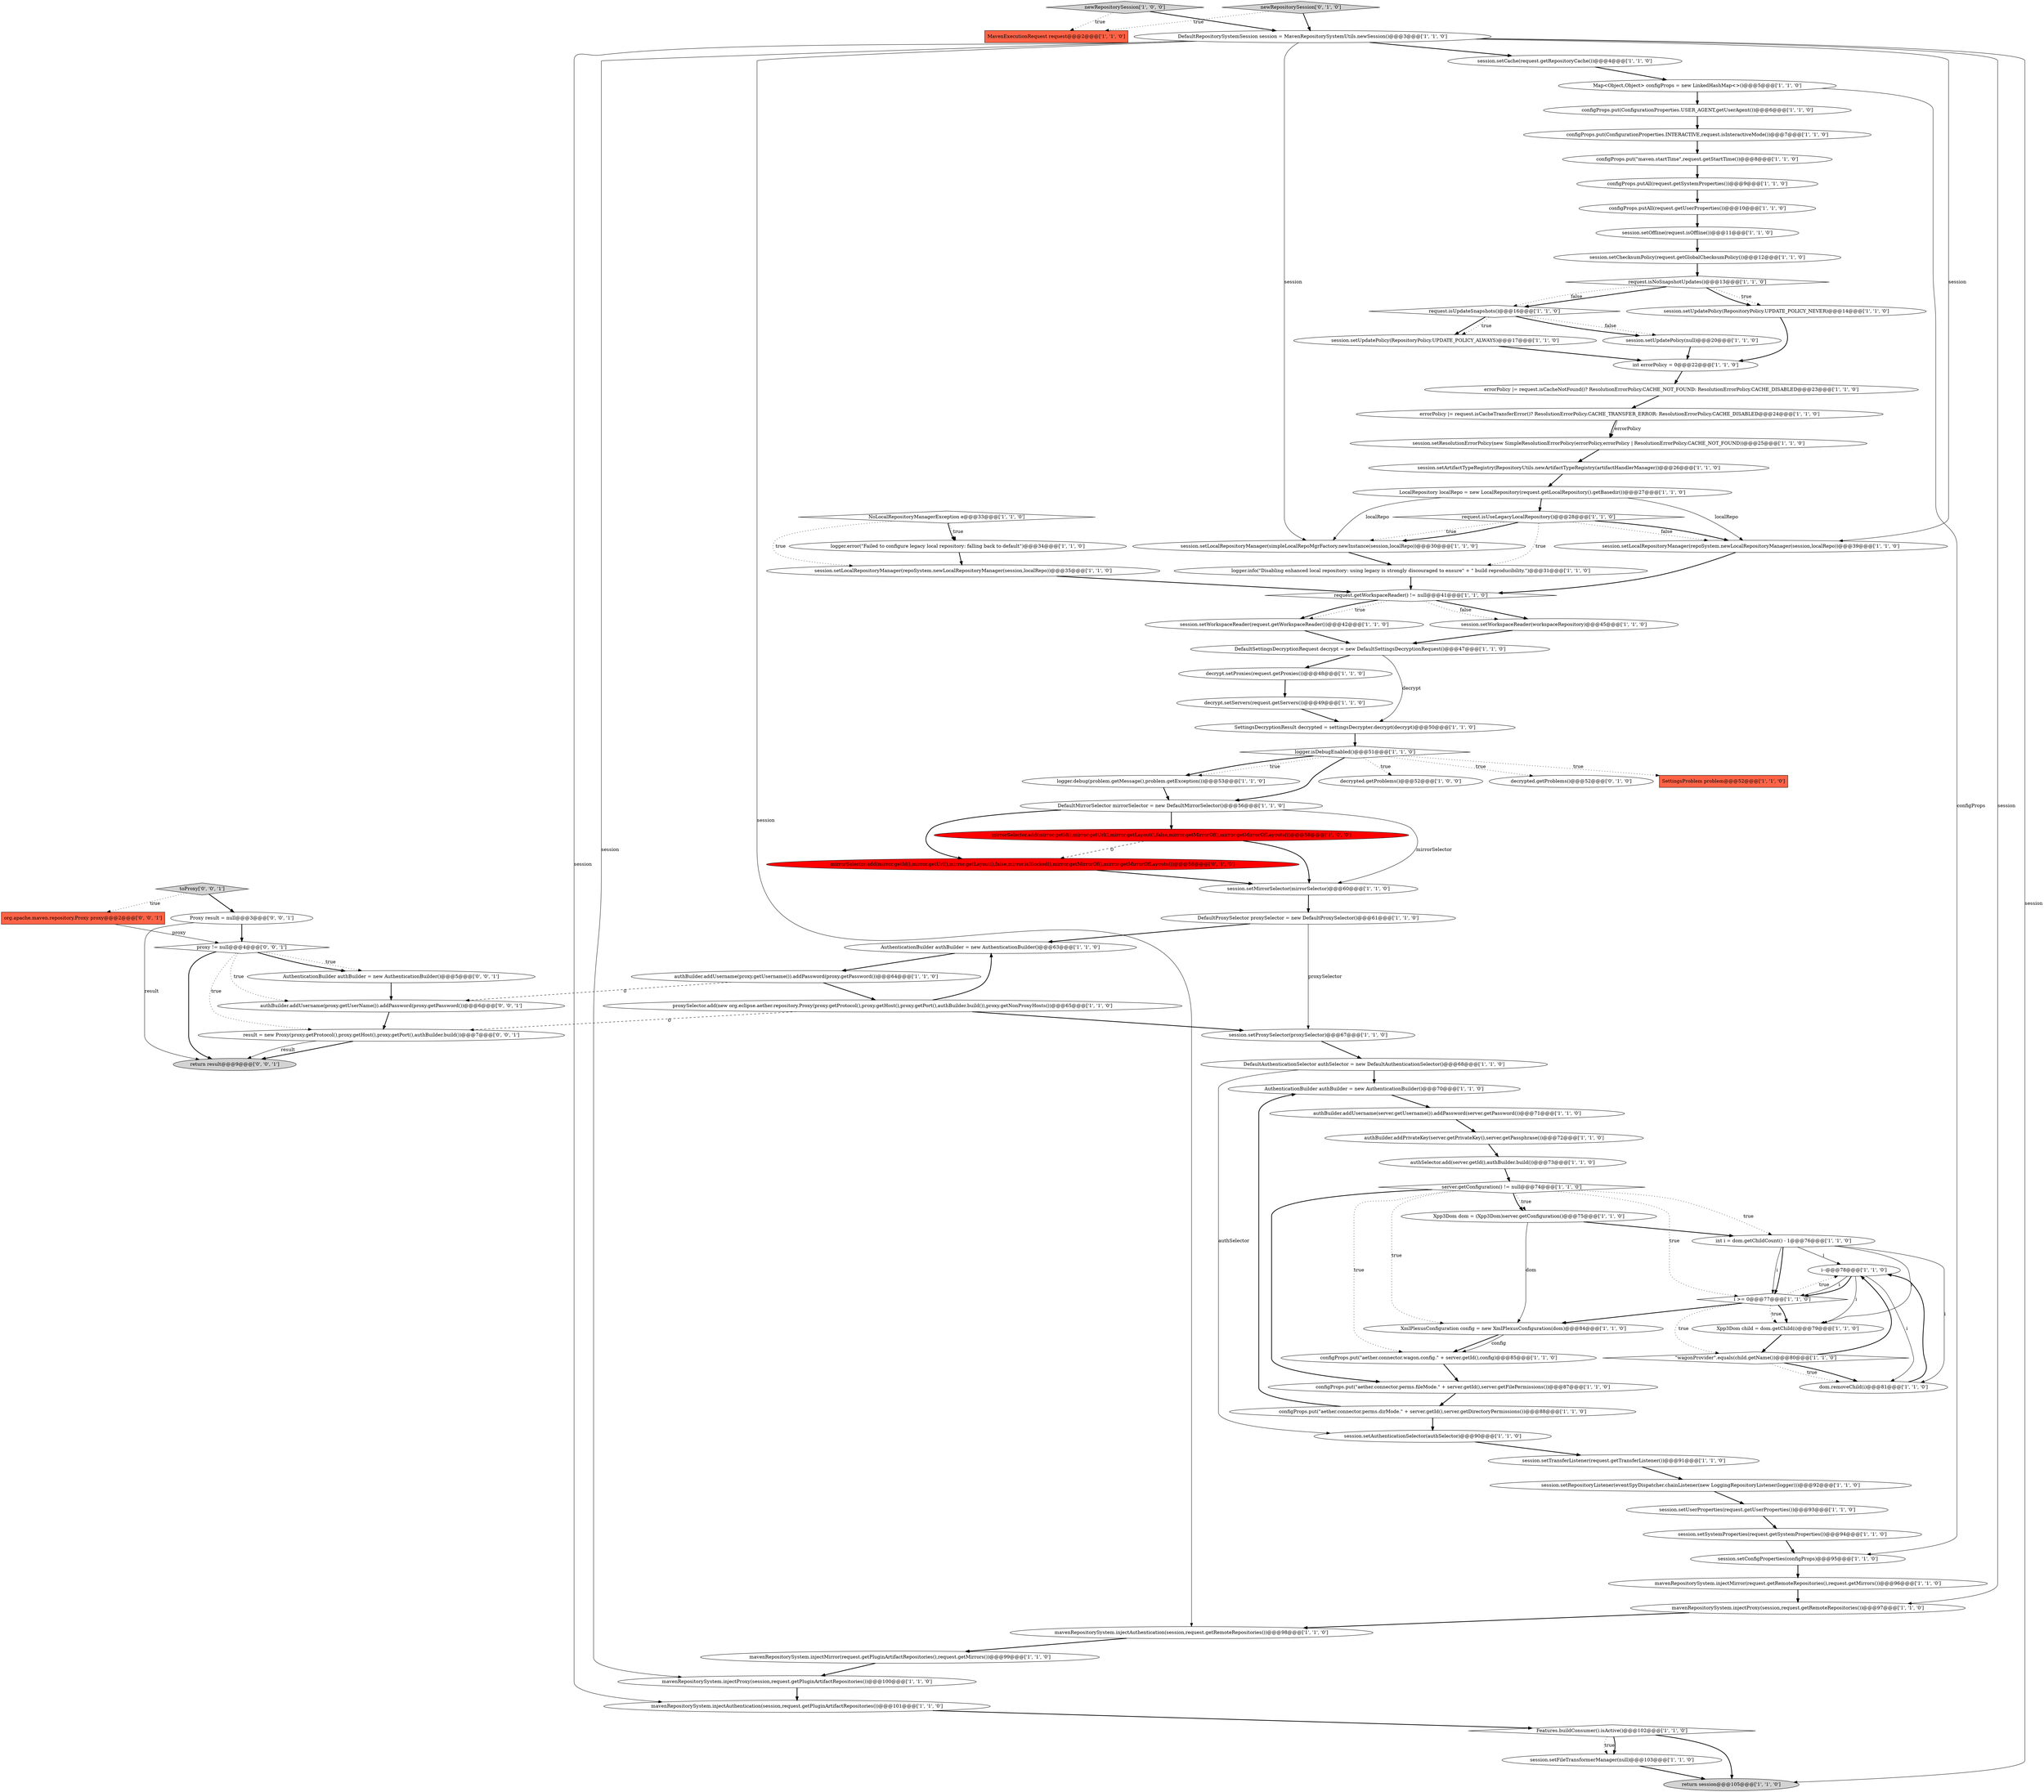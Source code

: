 digraph {
45 [style = filled, label = "mavenRepositorySystem.injectAuthentication(session,request.getRemoteRepositories())@@@98@@@['1', '1', '0']", fillcolor = white, shape = ellipse image = "AAA0AAABBB1BBB"];
9 [style = filled, label = "SettingsDecryptionResult decrypted = settingsDecrypter.decrypt(decrypt)@@@50@@@['1', '1', '0']", fillcolor = white, shape = ellipse image = "AAA0AAABBB1BBB"];
75 [style = filled, label = "session.setUpdatePolicy(RepositoryPolicy.UPDATE_POLICY_NEVER)@@@14@@@['1', '1', '0']", fillcolor = white, shape = ellipse image = "AAA0AAABBB1BBB"];
30 [style = filled, label = "logger.isDebugEnabled()@@@51@@@['1', '1', '0']", fillcolor = white, shape = diamond image = "AAA0AAABBB1BBB"];
51 [style = filled, label = "newRepositorySession['1', '0', '0']", fillcolor = lightgray, shape = diamond image = "AAA0AAABBB1BBB"];
38 [style = filled, label = "decrypted.getProblems()@@@52@@@['1', '0', '0']", fillcolor = white, shape = ellipse image = "AAA0AAABBB1BBB"];
78 [style = filled, label = "mavenRepositorySystem.injectAuthentication(session,request.getPluginArtifactRepositories())@@@101@@@['1', '1', '0']", fillcolor = white, shape = ellipse image = "AAA0AAABBB1BBB"];
31 [style = filled, label = "int i = dom.getChildCount() - 1@@@76@@@['1', '1', '0']", fillcolor = white, shape = ellipse image = "AAA0AAABBB1BBB"];
81 [style = filled, label = "decrypted.getProblems()@@@52@@@['0', '1', '0']", fillcolor = white, shape = ellipse image = "AAA0AAABBB2BBB"];
12 [style = filled, label = "i--@@@78@@@['1', '1', '0']", fillcolor = white, shape = ellipse image = "AAA0AAABBB1BBB"];
35 [style = filled, label = "session.setProxySelector(proxySelector)@@@67@@@['1', '1', '0']", fillcolor = white, shape = ellipse image = "AAA0AAABBB1BBB"];
23 [style = filled, label = "\"wagonProvider\".equals(child.getName())@@@80@@@['1', '1', '0']", fillcolor = white, shape = diamond image = "AAA0AAABBB1BBB"];
65 [style = filled, label = "configProps.put(\"maven.startTime\",request.getStartTime())@@@8@@@['1', '1', '0']", fillcolor = white, shape = ellipse image = "AAA0AAABBB1BBB"];
42 [style = filled, label = "server.getConfiguration() != null@@@74@@@['1', '1', '0']", fillcolor = white, shape = diamond image = "AAA0AAABBB1BBB"];
46 [style = filled, label = "session.setUpdatePolicy(RepositoryPolicy.UPDATE_POLICY_ALWAYS)@@@17@@@['1', '1', '0']", fillcolor = white, shape = ellipse image = "AAA0AAABBB1BBB"];
4 [style = filled, label = "session.setOffline(request.isOffline())@@@11@@@['1', '1', '0']", fillcolor = white, shape = ellipse image = "AAA0AAABBB1BBB"];
49 [style = filled, label = "return session@@@105@@@['1', '1', '0']", fillcolor = lightgray, shape = ellipse image = "AAA0AAABBB1BBB"];
64 [style = filled, label = "MavenExecutionRequest request@@@2@@@['1', '1', '0']", fillcolor = tomato, shape = box image = "AAA0AAABBB1BBB"];
69 [style = filled, label = "logger.info(\"Disabling enhanced local repository: using legacy is strongly discouraged to ensure\" + \" build reproducibility.\")@@@31@@@['1', '1', '0']", fillcolor = white, shape = ellipse image = "AAA0AAABBB1BBB"];
16 [style = filled, label = "Xpp3Dom child = dom.getChild(i)@@@79@@@['1', '1', '0']", fillcolor = white, shape = ellipse image = "AAA0AAABBB1BBB"];
56 [style = filled, label = "DefaultMirrorSelector mirrorSelector = new DefaultMirrorSelector()@@@56@@@['1', '1', '0']", fillcolor = white, shape = ellipse image = "AAA0AAABBB1BBB"];
66 [style = filled, label = "session.setArtifactTypeRegistry(RepositoryUtils.newArtifactTypeRegistry(artifactHandlerManager))@@@26@@@['1', '1', '0']", fillcolor = white, shape = ellipse image = "AAA0AAABBB1BBB"];
26 [style = filled, label = "AuthenticationBuilder authBuilder = new AuthenticationBuilder()@@@70@@@['1', '1', '0']", fillcolor = white, shape = ellipse image = "AAA0AAABBB1BBB"];
39 [style = filled, label = "int errorPolicy = 0@@@22@@@['1', '1', '0']", fillcolor = white, shape = ellipse image = "AAA0AAABBB1BBB"];
89 [style = filled, label = "org.apache.maven.repository.Proxy proxy@@@2@@@['0', '0', '1']", fillcolor = tomato, shape = box image = "AAA0AAABBB3BBB"];
77 [style = filled, label = "SettingsProblem problem@@@52@@@['1', '1', '0']", fillcolor = tomato, shape = box image = "AAA0AAABBB1BBB"];
90 [style = filled, label = "authBuilder.addUsername(proxy.getUserName()).addPassword(proxy.getPassword())@@@6@@@['0', '0', '1']", fillcolor = white, shape = ellipse image = "AAA0AAABBB3BBB"];
15 [style = filled, label = "Map<Object,Object> configProps = new LinkedHashMap<>()@@@5@@@['1', '1', '0']", fillcolor = white, shape = ellipse image = "AAA0AAABBB1BBB"];
54 [style = filled, label = "session.setChecksumPolicy(request.getGlobalChecksumPolicy())@@@12@@@['1', '1', '0']", fillcolor = white, shape = ellipse image = "AAA0AAABBB1BBB"];
80 [style = filled, label = "session.setWorkspaceReader(request.getWorkspaceReader())@@@42@@@['1', '1', '0']", fillcolor = white, shape = ellipse image = "AAA0AAABBB1BBB"];
47 [style = filled, label = "authBuilder.addUsername(server.getUsername()).addPassword(server.getPassword())@@@71@@@['1', '1', '0']", fillcolor = white, shape = ellipse image = "AAA0AAABBB1BBB"];
74 [style = filled, label = "session.setRepositoryListener(eventSpyDispatcher.chainListener(new LoggingRepositoryListener(logger)))@@@92@@@['1', '1', '0']", fillcolor = white, shape = ellipse image = "AAA0AAABBB1BBB"];
48 [style = filled, label = "session.setFileTransformerManager(null)@@@103@@@['1', '1', '0']", fillcolor = white, shape = ellipse image = "AAA0AAABBB1BBB"];
53 [style = filled, label = "logger.error(\"Failed to configure legacy local repository: falling back to default\")@@@34@@@['1', '1', '0']", fillcolor = white, shape = ellipse image = "AAA0AAABBB1BBB"];
85 [style = filled, label = "Proxy result = null@@@3@@@['0', '0', '1']", fillcolor = white, shape = ellipse image = "AAA0AAABBB3BBB"];
34 [style = filled, label = "NoLocalRepositoryManagerException e@@@33@@@['1', '1', '0']", fillcolor = white, shape = diamond image = "AAA0AAABBB1BBB"];
0 [style = filled, label = "request.isUseLegacyLocalRepository()@@@28@@@['1', '1', '0']", fillcolor = white, shape = diamond image = "AAA0AAABBB1BBB"];
21 [style = filled, label = "decrypt.setServers(request.getServers())@@@49@@@['1', '1', '0']", fillcolor = white, shape = ellipse image = "AAA0AAABBB1BBB"];
84 [style = filled, label = "toProxy['0', '0', '1']", fillcolor = lightgray, shape = diamond image = "AAA0AAABBB3BBB"];
6 [style = filled, label = "i >= 0@@@77@@@['1', '1', '0']", fillcolor = white, shape = diamond image = "AAA0AAABBB1BBB"];
62 [style = filled, label = "request.getWorkspaceReader() != null@@@41@@@['1', '1', '0']", fillcolor = white, shape = diamond image = "AAA0AAABBB1BBB"];
5 [style = filled, label = "logger.debug(problem.getMessage(),problem.getException())@@@53@@@['1', '1', '0']", fillcolor = white, shape = ellipse image = "AAA0AAABBB1BBB"];
86 [style = filled, label = "proxy != null@@@4@@@['0', '0', '1']", fillcolor = white, shape = diamond image = "AAA0AAABBB3BBB"];
27 [style = filled, label = "mavenRepositorySystem.injectProxy(session,request.getPluginArtifactRepositories())@@@100@@@['1', '1', '0']", fillcolor = white, shape = ellipse image = "AAA0AAABBB1BBB"];
83 [style = filled, label = "mirrorSelector.add(mirror.getId(),mirror.getUrl(),mirror.getLayout(),false,mirror.isBlocked(),mirror.getMirrorOf(),mirror.getMirrorOfLayouts())@@@58@@@['0', '1', '0']", fillcolor = red, shape = ellipse image = "AAA1AAABBB2BBB"];
82 [style = filled, label = "newRepositorySession['0', '1', '0']", fillcolor = lightgray, shape = diamond image = "AAA0AAABBB2BBB"];
40 [style = filled, label = "session.setLocalRepositoryManager(repoSystem.newLocalRepositoryManager(session,localRepo))@@@35@@@['1', '1', '0']", fillcolor = white, shape = ellipse image = "AAA0AAABBB1BBB"];
88 [style = filled, label = "return result@@@9@@@['0', '0', '1']", fillcolor = lightgray, shape = ellipse image = "AAA0AAABBB3BBB"];
19 [style = filled, label = "session.setResolutionErrorPolicy(new SimpleResolutionErrorPolicy(errorPolicy,errorPolicy | ResolutionErrorPolicy.CACHE_NOT_FOUND))@@@25@@@['1', '1', '0']", fillcolor = white, shape = ellipse image = "AAA0AAABBB1BBB"];
87 [style = filled, label = "AuthenticationBuilder authBuilder = new AuthenticationBuilder()@@@5@@@['0', '0', '1']", fillcolor = white, shape = ellipse image = "AAA0AAABBB3BBB"];
76 [style = filled, label = "request.isUpdateSnapshots()@@@16@@@['1', '1', '0']", fillcolor = white, shape = diamond image = "AAA0AAABBB1BBB"];
20 [style = filled, label = "session.setWorkspaceReader(workspaceRepository)@@@45@@@['1', '1', '0']", fillcolor = white, shape = ellipse image = "AAA0AAABBB1BBB"];
33 [style = filled, label = "mavenRepositorySystem.injectProxy(session,request.getRemoteRepositories())@@@97@@@['1', '1', '0']", fillcolor = white, shape = ellipse image = "AAA0AAABBB1BBB"];
13 [style = filled, label = "errorPolicy |= request.isCacheTransferError()? ResolutionErrorPolicy.CACHE_TRANSFER_ERROR: ResolutionErrorPolicy.CACHE_DISABLED@@@24@@@['1', '1', '0']", fillcolor = white, shape = ellipse image = "AAA0AAABBB1BBB"];
73 [style = filled, label = "XmlPlexusConfiguration config = new XmlPlexusConfiguration(dom)@@@84@@@['1', '1', '0']", fillcolor = white, shape = ellipse image = "AAA0AAABBB1BBB"];
8 [style = filled, label = "Xpp3Dom dom = (Xpp3Dom)server.getConfiguration()@@@75@@@['1', '1', '0']", fillcolor = white, shape = ellipse image = "AAA0AAABBB1BBB"];
11 [style = filled, label = "decrypt.setProxies(request.getProxies())@@@48@@@['1', '1', '0']", fillcolor = white, shape = ellipse image = "AAA0AAABBB1BBB"];
14 [style = filled, label = "session.setCache(request.getRepositoryCache())@@@4@@@['1', '1', '0']", fillcolor = white, shape = ellipse image = "AAA0AAABBB1BBB"];
24 [style = filled, label = "mavenRepositorySystem.injectMirror(request.getRemoteRepositories(),request.getMirrors())@@@96@@@['1', '1', '0']", fillcolor = white, shape = ellipse image = "AAA0AAABBB1BBB"];
63 [style = filled, label = "session.setAuthenticationSelector(authSelector)@@@90@@@['1', '1', '0']", fillcolor = white, shape = ellipse image = "AAA0AAABBB1BBB"];
55 [style = filled, label = "session.setLocalRepositoryManager(repoSystem.newLocalRepositoryManager(session,localRepo))@@@39@@@['1', '1', '0']", fillcolor = white, shape = ellipse image = "AAA0AAABBB1BBB"];
17 [style = filled, label = "AuthenticationBuilder authBuilder = new AuthenticationBuilder()@@@63@@@['1', '1', '0']", fillcolor = white, shape = ellipse image = "AAA0AAABBB1BBB"];
32 [style = filled, label = "authSelector.add(server.getId(),authBuilder.build())@@@73@@@['1', '1', '0']", fillcolor = white, shape = ellipse image = "AAA0AAABBB1BBB"];
37 [style = filled, label = "mirrorSelector.add(mirror.getId(),mirror.getUrl(),mirror.getLayout(),false,mirror.getMirrorOf(),mirror.getMirrorOfLayouts())@@@58@@@['1', '0', '0']", fillcolor = red, shape = ellipse image = "AAA1AAABBB1BBB"];
60 [style = filled, label = "session.setMirrorSelector(mirrorSelector)@@@60@@@['1', '1', '0']", fillcolor = white, shape = ellipse image = "AAA0AAABBB1BBB"];
18 [style = filled, label = "authBuilder.addUsername(proxy.getUsername()).addPassword(proxy.getPassword())@@@64@@@['1', '1', '0']", fillcolor = white, shape = ellipse image = "AAA0AAABBB1BBB"];
67 [style = filled, label = "session.setUpdatePolicy(null)@@@20@@@['1', '1', '0']", fillcolor = white, shape = ellipse image = "AAA0AAABBB1BBB"];
59 [style = filled, label = "session.setLocalRepositoryManager(simpleLocalRepoMgrFactory.newInstance(session,localRepo))@@@30@@@['1', '1', '0']", fillcolor = white, shape = ellipse image = "AAA0AAABBB1BBB"];
68 [style = filled, label = "configProps.put(\"aether.connector.perms.dirMode.\" + server.getId(),server.getDirectoryPermissions())@@@88@@@['1', '1', '0']", fillcolor = white, shape = ellipse image = "AAA0AAABBB1BBB"];
44 [style = filled, label = "mavenRepositorySystem.injectMirror(request.getPluginArtifactRepositories(),request.getMirrors())@@@99@@@['1', '1', '0']", fillcolor = white, shape = ellipse image = "AAA0AAABBB1BBB"];
50 [style = filled, label = "authBuilder.addPrivateKey(server.getPrivateKey(),server.getPassphrase())@@@72@@@['1', '1', '0']", fillcolor = white, shape = ellipse image = "AAA0AAABBB1BBB"];
70 [style = filled, label = "session.setSystemProperties(request.getSystemProperties())@@@94@@@['1', '1', '0']", fillcolor = white, shape = ellipse image = "AAA0AAABBB1BBB"];
72 [style = filled, label = "session.setTransferListener(request.getTransferListener())@@@91@@@['1', '1', '0']", fillcolor = white, shape = ellipse image = "AAA0AAABBB1BBB"];
36 [style = filled, label = "errorPolicy |= request.isCacheNotFound()? ResolutionErrorPolicy.CACHE_NOT_FOUND: ResolutionErrorPolicy.CACHE_DISABLED@@@23@@@['1', '1', '0']", fillcolor = white, shape = ellipse image = "AAA0AAABBB1BBB"];
57 [style = filled, label = "proxySelector.add(new org.eclipse.aether.repository.Proxy(proxy.getProtocol(),proxy.getHost(),proxy.getPort(),authBuilder.build()),proxy.getNonProxyHosts())@@@65@@@['1', '1', '0']", fillcolor = white, shape = ellipse image = "AAA0AAABBB1BBB"];
79 [style = filled, label = "configProps.put(ConfigurationProperties.INTERACTIVE,request.isInteractiveMode())@@@7@@@['1', '1', '0']", fillcolor = white, shape = ellipse image = "AAA0AAABBB1BBB"];
10 [style = filled, label = "configProps.put(\"aether.connector.wagon.config.\" + server.getId(),config)@@@85@@@['1', '1', '0']", fillcolor = white, shape = ellipse image = "AAA0AAABBB1BBB"];
52 [style = filled, label = "configProps.put(ConfigurationProperties.USER_AGENT,getUserAgent())@@@6@@@['1', '1', '0']", fillcolor = white, shape = ellipse image = "AAA0AAABBB1BBB"];
7 [style = filled, label = "session.setUserProperties(request.getUserProperties())@@@93@@@['1', '1', '0']", fillcolor = white, shape = ellipse image = "AAA0AAABBB1BBB"];
91 [style = filled, label = "result = new Proxy(proxy.getProtocol(),proxy.getHost(),proxy.getPort(),authBuilder.build())@@@7@@@['0', '0', '1']", fillcolor = white, shape = ellipse image = "AAA0AAABBB3BBB"];
29 [style = filled, label = "Features.buildConsumer().isActive()@@@102@@@['1', '1', '0']", fillcolor = white, shape = diamond image = "AAA0AAABBB1BBB"];
22 [style = filled, label = "DefaultAuthenticationSelector authSelector = new DefaultAuthenticationSelector()@@@68@@@['1', '1', '0']", fillcolor = white, shape = ellipse image = "AAA0AAABBB1BBB"];
28 [style = filled, label = "LocalRepository localRepo = new LocalRepository(request.getLocalRepository().getBasedir())@@@27@@@['1', '1', '0']", fillcolor = white, shape = ellipse image = "AAA0AAABBB1BBB"];
61 [style = filled, label = "DefaultRepositorySystemSession session = MavenRepositorySystemUtils.newSession()@@@3@@@['1', '1', '0']", fillcolor = white, shape = ellipse image = "AAA0AAABBB1BBB"];
1 [style = filled, label = "configProps.putAll(request.getSystemProperties())@@@9@@@['1', '1', '0']", fillcolor = white, shape = ellipse image = "AAA0AAABBB1BBB"];
58 [style = filled, label = "dom.removeChild(i)@@@81@@@['1', '1', '0']", fillcolor = white, shape = ellipse image = "AAA0AAABBB1BBB"];
71 [style = filled, label = "DefaultProxySelector proxySelector = new DefaultProxySelector()@@@61@@@['1', '1', '0']", fillcolor = white, shape = ellipse image = "AAA0AAABBB1BBB"];
2 [style = filled, label = "configProps.putAll(request.getUserProperties())@@@10@@@['1', '1', '0']", fillcolor = white, shape = ellipse image = "AAA0AAABBB1BBB"];
43 [style = filled, label = "configProps.put(\"aether.connector.perms.fileMode.\" + server.getId(),server.getFilePermissions())@@@87@@@['1', '1', '0']", fillcolor = white, shape = ellipse image = "AAA0AAABBB1BBB"];
25 [style = filled, label = "session.setConfigProperties(configProps)@@@95@@@['1', '1', '0']", fillcolor = white, shape = ellipse image = "AAA0AAABBB1BBB"];
3 [style = filled, label = "DefaultSettingsDecryptionRequest decrypt = new DefaultSettingsDecryptionRequest()@@@47@@@['1', '1', '0']", fillcolor = white, shape = ellipse image = "AAA0AAABBB1BBB"];
41 [style = filled, label = "request.isNoSnapshotUpdates()@@@13@@@['1', '1', '0']", fillcolor = white, shape = diamond image = "AAA0AAABBB1BBB"];
50->32 [style = bold, label=""];
30->5 [style = dotted, label="true"];
63->72 [style = bold, label=""];
67->39 [style = bold, label=""];
82->61 [style = bold, label=""];
51->64 [style = dotted, label="true"];
29->48 [style = dotted, label="true"];
55->62 [style = bold, label=""];
61->33 [style = solid, label="session"];
60->71 [style = bold, label=""];
85->86 [style = bold, label=""];
58->12 [style = bold, label=""];
82->64 [style = dotted, label="true"];
62->80 [style = dotted, label="true"];
56->60 [style = solid, label="mirrorSelector"];
61->55 [style = solid, label="session"];
28->0 [style = bold, label=""];
7->70 [style = bold, label=""];
31->6 [style = bold, label=""];
37->60 [style = bold, label=""];
51->61 [style = bold, label=""];
27->78 [style = bold, label=""];
78->29 [style = bold, label=""];
15->52 [style = bold, label=""];
56->83 [style = bold, label=""];
15->25 [style = solid, label="configProps"];
61->45 [style = solid, label="session"];
73->10 [style = bold, label=""];
18->90 [style = dashed, label="0"];
33->45 [style = bold, label=""];
76->46 [style = bold, label=""];
23->12 [style = bold, label=""];
66->28 [style = bold, label=""];
13->19 [style = solid, label="errorPolicy"];
30->81 [style = dotted, label="true"];
34->53 [style = bold, label=""];
61->59 [style = solid, label="session"];
40->62 [style = bold, label=""];
48->49 [style = bold, label=""];
85->88 [style = solid, label="result"];
91->88 [style = bold, label=""];
61->27 [style = solid, label="session"];
61->78 [style = solid, label="session"];
86->90 [style = dotted, label="true"];
83->60 [style = bold, label=""];
3->11 [style = bold, label=""];
26->47 [style = bold, label=""];
31->12 [style = solid, label="i"];
20->3 [style = bold, label=""];
54->41 [style = bold, label=""];
46->39 [style = bold, label=""];
2->4 [style = bold, label=""];
69->62 [style = bold, label=""];
41->76 [style = bold, label=""];
62->20 [style = bold, label=""];
25->24 [style = bold, label=""];
21->9 [style = bold, label=""];
86->87 [style = dotted, label="true"];
14->15 [style = bold, label=""];
61->49 [style = solid, label="session"];
6->12 [style = dotted, label="true"];
76->46 [style = dotted, label="true"];
34->53 [style = dotted, label="true"];
32->42 [style = bold, label=""];
90->91 [style = bold, label=""];
65->1 [style = bold, label=""];
57->35 [style = bold, label=""];
52->79 [style = bold, label=""];
75->39 [style = bold, label=""];
68->26 [style = bold, label=""];
22->26 [style = bold, label=""];
23->58 [style = bold, label=""];
57->17 [style = bold, label=""];
30->77 [style = dotted, label="true"];
10->43 [style = bold, label=""];
8->31 [style = bold, label=""];
11->21 [style = bold, label=""];
42->8 [style = bold, label=""];
68->63 [style = bold, label=""];
89->86 [style = solid, label="proxy"];
56->37 [style = bold, label=""];
53->40 [style = bold, label=""];
87->90 [style = bold, label=""];
0->59 [style = dotted, label="true"];
57->91 [style = dashed, label="0"];
16->23 [style = bold, label=""];
29->49 [style = bold, label=""];
45->44 [style = bold, label=""];
79->65 [style = bold, label=""];
47->50 [style = bold, label=""];
74->7 [style = bold, label=""];
41->76 [style = dotted, label="false"];
4->54 [style = bold, label=""];
62->80 [style = bold, label=""];
24->33 [style = bold, label=""];
12->6 [style = solid, label="i"];
13->19 [style = bold, label=""];
36->13 [style = bold, label=""];
80->3 [style = bold, label=""];
19->66 [style = bold, label=""];
76->67 [style = bold, label=""];
84->85 [style = bold, label=""];
30->5 [style = bold, label=""];
23->58 [style = dotted, label="true"];
18->57 [style = bold, label=""];
28->55 [style = solid, label="localRepo"];
22->63 [style = solid, label="authSelector"];
12->58 [style = solid, label="i"];
37->83 [style = dashed, label="0"];
30->38 [style = dotted, label="true"];
1->2 [style = bold, label=""];
59->69 [style = bold, label=""];
34->40 [style = dotted, label="true"];
91->88 [style = solid, label="result"];
0->59 [style = bold, label=""];
41->75 [style = dotted, label="true"];
6->73 [style = bold, label=""];
72->74 [style = bold, label=""];
42->43 [style = bold, label=""];
71->17 [style = bold, label=""];
12->16 [style = solid, label="i"];
41->75 [style = bold, label=""];
42->8 [style = dotted, label="true"];
5->56 [style = bold, label=""];
0->55 [style = dotted, label="false"];
35->22 [style = bold, label=""];
86->88 [style = bold, label=""];
8->73 [style = solid, label="dom"];
42->6 [style = dotted, label="true"];
6->23 [style = dotted, label="true"];
43->68 [style = bold, label=""];
71->35 [style = solid, label="proxySelector"];
42->31 [style = dotted, label="true"];
9->30 [style = bold, label=""];
0->69 [style = dotted, label="true"];
12->6 [style = bold, label=""];
31->16 [style = solid, label="i"];
86->87 [style = bold, label=""];
3->9 [style = solid, label="decrypt"];
42->10 [style = dotted, label="true"];
76->67 [style = dotted, label="false"];
61->14 [style = bold, label=""];
42->73 [style = dotted, label="true"];
6->16 [style = bold, label=""];
0->55 [style = bold, label=""];
28->59 [style = solid, label="localRepo"];
73->10 [style = solid, label="config"];
62->20 [style = dotted, label="false"];
30->56 [style = bold, label=""];
31->6 [style = solid, label="i"];
86->91 [style = dotted, label="true"];
84->89 [style = dotted, label="true"];
31->58 [style = solid, label="i"];
29->48 [style = bold, label=""];
70->25 [style = bold, label=""];
44->27 [style = bold, label=""];
39->36 [style = bold, label=""];
17->18 [style = bold, label=""];
6->16 [style = dotted, label="true"];
}
